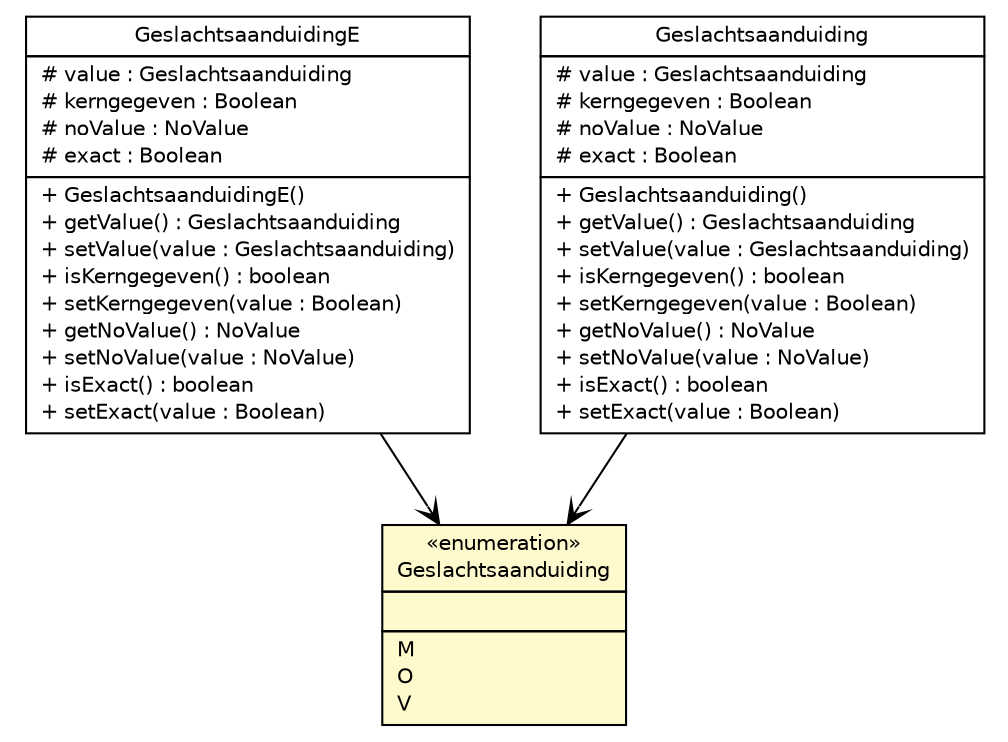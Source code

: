 #!/usr/local/bin/dot
#
# Class diagram 
# Generated by UMLGraph version R5_6-24-gf6e263 (http://www.umlgraph.org/)
#

digraph G {
	edge [fontname="Helvetica",fontsize=10,labelfontname="Helvetica",labelfontsize=10];
	node [fontname="Helvetica",fontsize=10,shape=plaintext];
	nodesep=0.25;
	ranksep=0.5;
	// nl.egem.stuf.sector.bg._0204.GeslachtsaanduidingE
	c59325 [label=<<table title="nl.egem.stuf.sector.bg._0204.GeslachtsaanduidingE" border="0" cellborder="1" cellspacing="0" cellpadding="2" port="p" href="./GeslachtsaanduidingE.html">
		<tr><td><table border="0" cellspacing="0" cellpadding="1">
<tr><td align="center" balign="center"> GeslachtsaanduidingE </td></tr>
		</table></td></tr>
		<tr><td><table border="0" cellspacing="0" cellpadding="1">
<tr><td align="left" balign="left"> # value : Geslachtsaanduiding </td></tr>
<tr><td align="left" balign="left"> # kerngegeven : Boolean </td></tr>
<tr><td align="left" balign="left"> # noValue : NoValue </td></tr>
<tr><td align="left" balign="left"> # exact : Boolean </td></tr>
		</table></td></tr>
		<tr><td><table border="0" cellspacing="0" cellpadding="1">
<tr><td align="left" balign="left"> + GeslachtsaanduidingE() </td></tr>
<tr><td align="left" balign="left"> + getValue() : Geslachtsaanduiding </td></tr>
<tr><td align="left" balign="left"> + setValue(value : Geslachtsaanduiding) </td></tr>
<tr><td align="left" balign="left"> + isKerngegeven() : boolean </td></tr>
<tr><td align="left" balign="left"> + setKerngegeven(value : Boolean) </td></tr>
<tr><td align="left" balign="left"> + getNoValue() : NoValue </td></tr>
<tr><td align="left" balign="left"> + setNoValue(value : NoValue) </td></tr>
<tr><td align="left" balign="left"> + isExact() : boolean </td></tr>
<tr><td align="left" balign="left"> + setExact(value : Boolean) </td></tr>
		</table></td></tr>
		</table>>, URL="./GeslachtsaanduidingE.html", fontname="Helvetica", fontcolor="black", fontsize=10.0];
	// nl.egem.stuf.sector.bg._0204.Geslachtsaanduiding
	c59630 [label=<<table title="nl.egem.stuf.sector.bg._0204.Geslachtsaanduiding" border="0" cellborder="1" cellspacing="0" cellpadding="2" port="p" bgcolor="lemonChiffon" href="./Geslachtsaanduiding.html">
		<tr><td><table border="0" cellspacing="0" cellpadding="1">
<tr><td align="center" balign="center"> &#171;enumeration&#187; </td></tr>
<tr><td align="center" balign="center"> Geslachtsaanduiding </td></tr>
		</table></td></tr>
		<tr><td><table border="0" cellspacing="0" cellpadding="1">
<tr><td align="left" balign="left">  </td></tr>
		</table></td></tr>
		<tr><td><table border="0" cellspacing="0" cellpadding="1">
<tr><td align="left" balign="left"> M </td></tr>
<tr><td align="left" balign="left"> O </td></tr>
<tr><td align="left" balign="left"> V </td></tr>
		</table></td></tr>
		</table>>, URL="./Geslachtsaanduiding.html", fontname="Helvetica", fontcolor="black", fontsize=10.0];
	// nl.egem.stuf.sector.bg._0204.PRSKerngegevens.Geslachtsaanduiding
	c59671 [label=<<table title="nl.egem.stuf.sector.bg._0204.PRSKerngegevens.Geslachtsaanduiding" border="0" cellborder="1" cellspacing="0" cellpadding="2" port="p" href="./PRSKerngegevens.Geslachtsaanduiding.html">
		<tr><td><table border="0" cellspacing="0" cellpadding="1">
<tr><td align="center" balign="center"> Geslachtsaanduiding </td></tr>
		</table></td></tr>
		<tr><td><table border="0" cellspacing="0" cellpadding="1">
<tr><td align="left" balign="left"> # value : Geslachtsaanduiding </td></tr>
<tr><td align="left" balign="left"> # kerngegeven : Boolean </td></tr>
<tr><td align="left" balign="left"> # noValue : NoValue </td></tr>
<tr><td align="left" balign="left"> # exact : Boolean </td></tr>
		</table></td></tr>
		<tr><td><table border="0" cellspacing="0" cellpadding="1">
<tr><td align="left" balign="left"> + Geslachtsaanduiding() </td></tr>
<tr><td align="left" balign="left"> + getValue() : Geslachtsaanduiding </td></tr>
<tr><td align="left" balign="left"> + setValue(value : Geslachtsaanduiding) </td></tr>
<tr><td align="left" balign="left"> + isKerngegeven() : boolean </td></tr>
<tr><td align="left" balign="left"> + setKerngegeven(value : Boolean) </td></tr>
<tr><td align="left" balign="left"> + getNoValue() : NoValue </td></tr>
<tr><td align="left" balign="left"> + setNoValue(value : NoValue) </td></tr>
<tr><td align="left" balign="left"> + isExact() : boolean </td></tr>
<tr><td align="left" balign="left"> + setExact(value : Boolean) </td></tr>
		</table></td></tr>
		</table>>, URL="./PRSKerngegevens.Geslachtsaanduiding.html", fontname="Helvetica", fontcolor="black", fontsize=10.0];
	// nl.egem.stuf.sector.bg._0204.GeslachtsaanduidingE NAVASSOC nl.egem.stuf.sector.bg._0204.Geslachtsaanduiding
	c59325:p -> c59630:p [taillabel="", label="", headlabel="", fontname="Helvetica", fontcolor="black", fontsize=10.0, color="black", arrowhead=open];
	// nl.egem.stuf.sector.bg._0204.PRSKerngegevens.Geslachtsaanduiding NAVASSOC nl.egem.stuf.sector.bg._0204.Geslachtsaanduiding
	c59671:p -> c59630:p [taillabel="", label="", headlabel="", fontname="Helvetica", fontcolor="black", fontsize=10.0, color="black", arrowhead=open];
}

